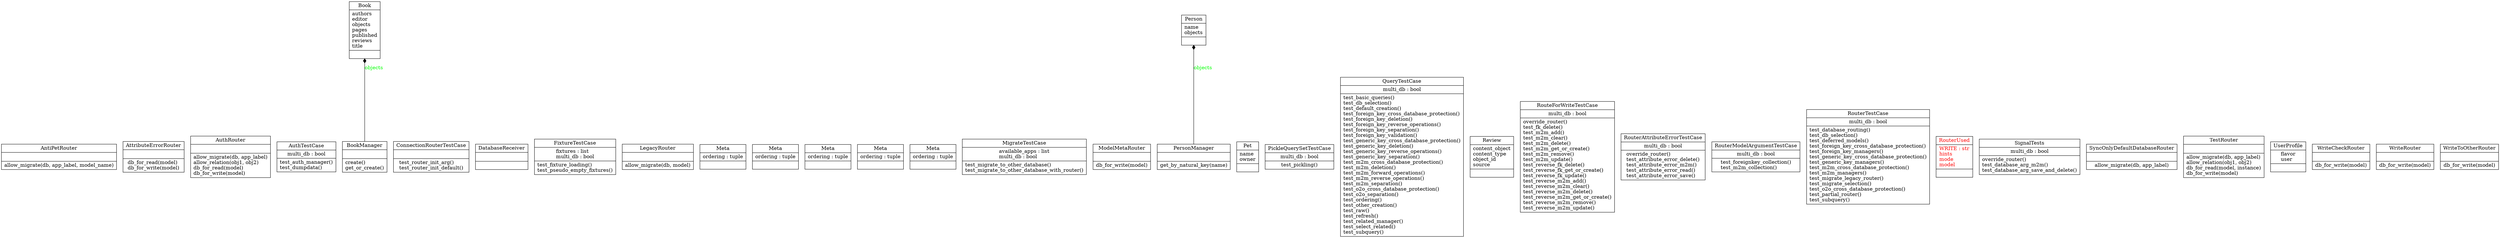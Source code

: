 digraph "classes_40" {
rankdir=BT
charset="utf-8"
"multiple_database.tests.AntiPetRouter" [color="black", fontcolor="black", label=<{AntiPetRouter|<br ALIGN="LEFT"/>|allow_migrate(db, app_label, model_name)<br ALIGN="LEFT"/>}>, shape="record", style="solid"];
"multiple_database.tests.AttributeErrorRouter" [color="black", fontcolor="black", label=<{AttributeErrorRouter|<br ALIGN="LEFT"/>|db_for_read(model)<br ALIGN="LEFT"/>db_for_write(model)<br ALIGN="LEFT"/>}>, shape="record", style="solid"];
"multiple_database.routers.AuthRouter" [color="black", fontcolor="black", label=<{AuthRouter|<br ALIGN="LEFT"/>|allow_migrate(db, app_label)<br ALIGN="LEFT"/>allow_relation(obj1, obj2)<br ALIGN="LEFT"/>db_for_read(model)<br ALIGN="LEFT"/>db_for_write(model)<br ALIGN="LEFT"/>}>, shape="record", style="solid"];
"multiple_database.tests.AuthTestCase" [color="black", fontcolor="black", label=<{AuthTestCase|multi_db : bool<br ALIGN="LEFT"/>|test_auth_manager()<br ALIGN="LEFT"/>test_dumpdata()<br ALIGN="LEFT"/>}>, shape="record", style="solid"];
"multiple_database.models.Book" [color="black", fontcolor="black", label=<{Book|authors<br ALIGN="LEFT"/>editor<br ALIGN="LEFT"/>objects<br ALIGN="LEFT"/>pages<br ALIGN="LEFT"/>published<br ALIGN="LEFT"/>reviews<br ALIGN="LEFT"/>title<br ALIGN="LEFT"/>|}>, shape="record", style="solid"];
"multiple_database.models.BookManager" [color="black", fontcolor="black", label=<{BookManager|<br ALIGN="LEFT"/>|create()<br ALIGN="LEFT"/>get_or_create()<br ALIGN="LEFT"/>}>, shape="record", style="solid"];
"multiple_database.tests.ConnectionRouterTestCase" [color="black", fontcolor="black", label=<{ConnectionRouterTestCase|<br ALIGN="LEFT"/>|test_router_init_arg()<br ALIGN="LEFT"/>test_router_init_default()<br ALIGN="LEFT"/>}>, shape="record", style="solid"];
"multiple_database.tests.DatabaseReceiver" [color="black", fontcolor="black", label=<{DatabaseReceiver|<br ALIGN="LEFT"/>|}>, shape="record", style="solid"];
"multiple_database.tests.FixtureTestCase" [color="black", fontcolor="black", label=<{FixtureTestCase|fixtures : list<br ALIGN="LEFT"/>multi_db : bool<br ALIGN="LEFT"/>|test_fixture_loading()<br ALIGN="LEFT"/>test_pseudo_empty_fixtures()<br ALIGN="LEFT"/>}>, shape="record", style="solid"];
"multiple_database.tests.RouterTestCase.test_migrate_legacy_router.LegacyRouter" [color="black", fontcolor="black", label=<{LegacyRouter|<br ALIGN="LEFT"/>|allow_migrate(db, model)<br ALIGN="LEFT"/>}>, shape="record", style="solid"];
"multiple_database.models.Review.Meta" [color="black", fontcolor="black", label=<{Meta|ordering : tuple<br ALIGN="LEFT"/>|}>, shape="record", style="solid"];
"multiple_database.models.Person.Meta" [color="black", fontcolor="black", label=<{Meta|ordering : tuple<br ALIGN="LEFT"/>|}>, shape="record", style="solid"];
"multiple_database.models.Book.Meta" [color="black", fontcolor="black", label=<{Meta|ordering : tuple<br ALIGN="LEFT"/>|}>, shape="record", style="solid"];
"multiple_database.models.Pet.Meta" [color="black", fontcolor="black", label=<{Meta|ordering : tuple<br ALIGN="LEFT"/>|}>, shape="record", style="solid"];
"multiple_database.models.UserProfile.Meta" [color="black", fontcolor="black", label=<{Meta|ordering : tuple<br ALIGN="LEFT"/>|}>, shape="record", style="solid"];
"multiple_database.tests.MigrateTestCase" [color="black", fontcolor="black", label=<{MigrateTestCase|available_apps : list<br ALIGN="LEFT"/>multi_db : bool<br ALIGN="LEFT"/>|test_migrate_to_other_database()<br ALIGN="LEFT"/>test_migrate_to_other_database_with_router()<br ALIGN="LEFT"/>}>, shape="record", style="solid"];
"multiple_database.tests.ModelMetaRouter" [color="black", fontcolor="black", label=<{ModelMetaRouter|<br ALIGN="LEFT"/>|db_for_write(model)<br ALIGN="LEFT"/>}>, shape="record", style="solid"];
"multiple_database.models.Person" [color="black", fontcolor="black", label=<{Person|name<br ALIGN="LEFT"/>objects<br ALIGN="LEFT"/>|}>, shape="record", style="solid"];
"multiple_database.models.PersonManager" [color="black", fontcolor="black", label=<{PersonManager|<br ALIGN="LEFT"/>|get_by_natural_key(name)<br ALIGN="LEFT"/>}>, shape="record", style="solid"];
"multiple_database.models.Pet" [color="black", fontcolor="black", label=<{Pet|name<br ALIGN="LEFT"/>owner<br ALIGN="LEFT"/>|}>, shape="record", style="solid"];
"multiple_database.tests.PickleQuerySetTestCase" [color="black", fontcolor="black", label=<{PickleQuerySetTestCase|multi_db : bool<br ALIGN="LEFT"/>|test_pickling()<br ALIGN="LEFT"/>}>, shape="record", style="solid"];
"multiple_database.tests.QueryTestCase" [color="black", fontcolor="black", label=<{QueryTestCase|multi_db : bool<br ALIGN="LEFT"/>|test_basic_queries()<br ALIGN="LEFT"/>test_db_selection()<br ALIGN="LEFT"/>test_default_creation()<br ALIGN="LEFT"/>test_foreign_key_cross_database_protection()<br ALIGN="LEFT"/>test_foreign_key_deletion()<br ALIGN="LEFT"/>test_foreign_key_reverse_operations()<br ALIGN="LEFT"/>test_foreign_key_separation()<br ALIGN="LEFT"/>test_foreign_key_validation()<br ALIGN="LEFT"/>test_generic_key_cross_database_protection()<br ALIGN="LEFT"/>test_generic_key_deletion()<br ALIGN="LEFT"/>test_generic_key_reverse_operations()<br ALIGN="LEFT"/>test_generic_key_separation()<br ALIGN="LEFT"/>test_m2m_cross_database_protection()<br ALIGN="LEFT"/>test_m2m_deletion()<br ALIGN="LEFT"/>test_m2m_forward_operations()<br ALIGN="LEFT"/>test_m2m_reverse_operations()<br ALIGN="LEFT"/>test_m2m_separation()<br ALIGN="LEFT"/>test_o2o_cross_database_protection()<br ALIGN="LEFT"/>test_o2o_separation()<br ALIGN="LEFT"/>test_ordering()<br ALIGN="LEFT"/>test_other_creation()<br ALIGN="LEFT"/>test_raw()<br ALIGN="LEFT"/>test_refresh()<br ALIGN="LEFT"/>test_related_manager()<br ALIGN="LEFT"/>test_select_related()<br ALIGN="LEFT"/>test_subquery()<br ALIGN="LEFT"/>}>, shape="record", style="solid"];
"multiple_database.models.Review" [color="black", fontcolor="black", label=<{Review|content_object<br ALIGN="LEFT"/>content_type<br ALIGN="LEFT"/>object_id<br ALIGN="LEFT"/>source<br ALIGN="LEFT"/>|}>, shape="record", style="solid"];
"multiple_database.tests.RouteForWriteTestCase" [color="black", fontcolor="black", label=<{RouteForWriteTestCase|multi_db : bool<br ALIGN="LEFT"/>|override_router()<br ALIGN="LEFT"/>test_fk_delete()<br ALIGN="LEFT"/>test_m2m_add()<br ALIGN="LEFT"/>test_m2m_clear()<br ALIGN="LEFT"/>test_m2m_delete()<br ALIGN="LEFT"/>test_m2m_get_or_create()<br ALIGN="LEFT"/>test_m2m_remove()<br ALIGN="LEFT"/>test_m2m_update()<br ALIGN="LEFT"/>test_reverse_fk_delete()<br ALIGN="LEFT"/>test_reverse_fk_get_or_create()<br ALIGN="LEFT"/>test_reverse_fk_update()<br ALIGN="LEFT"/>test_reverse_m2m_add()<br ALIGN="LEFT"/>test_reverse_m2m_clear()<br ALIGN="LEFT"/>test_reverse_m2m_delete()<br ALIGN="LEFT"/>test_reverse_m2m_get_or_create()<br ALIGN="LEFT"/>test_reverse_m2m_remove()<br ALIGN="LEFT"/>test_reverse_m2m_update()<br ALIGN="LEFT"/>}>, shape="record", style="solid"];
"multiple_database.tests.RouterAttributeErrorTestCase" [color="black", fontcolor="black", label=<{RouterAttributeErrorTestCase|multi_db : bool<br ALIGN="LEFT"/>|override_router()<br ALIGN="LEFT"/>test_attribute_error_delete()<br ALIGN="LEFT"/>test_attribute_error_m2m()<br ALIGN="LEFT"/>test_attribute_error_read()<br ALIGN="LEFT"/>test_attribute_error_save()<br ALIGN="LEFT"/>}>, shape="record", style="solid"];
"multiple_database.tests.RouterModelArgumentTestCase" [color="black", fontcolor="black", label=<{RouterModelArgumentTestCase|multi_db : bool<br ALIGN="LEFT"/>|test_foreignkey_collection()<br ALIGN="LEFT"/>test_m2m_collection()<br ALIGN="LEFT"/>}>, shape="record", style="solid"];
"multiple_database.tests.RouterTestCase" [color="black", fontcolor="black", label=<{RouterTestCase|multi_db : bool<br ALIGN="LEFT"/>|test_database_routing()<br ALIGN="LEFT"/>test_db_selection()<br ALIGN="LEFT"/>test_deferred_models()<br ALIGN="LEFT"/>test_foreign_key_cross_database_protection()<br ALIGN="LEFT"/>test_foreign_key_managers()<br ALIGN="LEFT"/>test_generic_key_cross_database_protection()<br ALIGN="LEFT"/>test_generic_key_managers()<br ALIGN="LEFT"/>test_m2m_cross_database_protection()<br ALIGN="LEFT"/>test_m2m_managers()<br ALIGN="LEFT"/>test_migrate_legacy_router()<br ALIGN="LEFT"/>test_migrate_selection()<br ALIGN="LEFT"/>test_o2o_cross_database_protection()<br ALIGN="LEFT"/>test_partial_router()<br ALIGN="LEFT"/>test_subquery()<br ALIGN="LEFT"/>}>, shape="record", style="solid"];
"multiple_database.tests.RouterUsed" [color="black", fontcolor="red", label=<{RouterUsed|WRITE : str<br ALIGN="LEFT"/>hints<br ALIGN="LEFT"/>mode<br ALIGN="LEFT"/>model<br ALIGN="LEFT"/>|}>, shape="record", style="solid"];
"multiple_database.tests.SignalTests" [color="black", fontcolor="black", label=<{SignalTests|multi_db : bool<br ALIGN="LEFT"/>|override_router()<br ALIGN="LEFT"/>test_database_arg_m2m()<br ALIGN="LEFT"/>test_database_arg_save_and_delete()<br ALIGN="LEFT"/>}>, shape="record", style="solid"];
"multiple_database.tests.SyncOnlyDefaultDatabaseRouter" [color="black", fontcolor="black", label=<{SyncOnlyDefaultDatabaseRouter|<br ALIGN="LEFT"/>|allow_migrate(db, app_label)<br ALIGN="LEFT"/>}>, shape="record", style="solid"];
"multiple_database.routers.TestRouter" [color="black", fontcolor="black", label=<{TestRouter|<br ALIGN="LEFT"/>|allow_migrate(db, app_label)<br ALIGN="LEFT"/>allow_relation(obj1, obj2)<br ALIGN="LEFT"/>db_for_read(model, instance)<br ALIGN="LEFT"/>db_for_write(model)<br ALIGN="LEFT"/>}>, shape="record", style="solid"];
"multiple_database.models.UserProfile" [color="black", fontcolor="black", label=<{UserProfile|flavor<br ALIGN="LEFT"/>user<br ALIGN="LEFT"/>|}>, shape="record", style="solid"];
"multiple_database.tests.RouteForWriteTestCase.WriteCheckRouter" [color="black", fontcolor="black", label=<{WriteCheckRouter|<br ALIGN="LEFT"/>|db_for_write(model)<br ALIGN="LEFT"/>}>, shape="record", style="solid"];
"multiple_database.routers.WriteRouter" [color="black", fontcolor="black", label=<{WriteRouter|<br ALIGN="LEFT"/>|db_for_write(model)<br ALIGN="LEFT"/>}>, shape="record", style="solid"];
"multiple_database.tests.WriteToOtherRouter" [color="black", fontcolor="black", label=<{WriteToOtherRouter|<br ALIGN="LEFT"/>|db_for_write(model)<br ALIGN="LEFT"/>}>, shape="record", style="solid"];
"multiple_database.models.BookManager" -> "multiple_database.models.Book" [arrowhead="diamond", arrowtail="none", fontcolor="green", label="objects", style="solid"];
"multiple_database.models.PersonManager" -> "multiple_database.models.Person" [arrowhead="diamond", arrowtail="none", fontcolor="green", label="objects", style="solid"];
}
